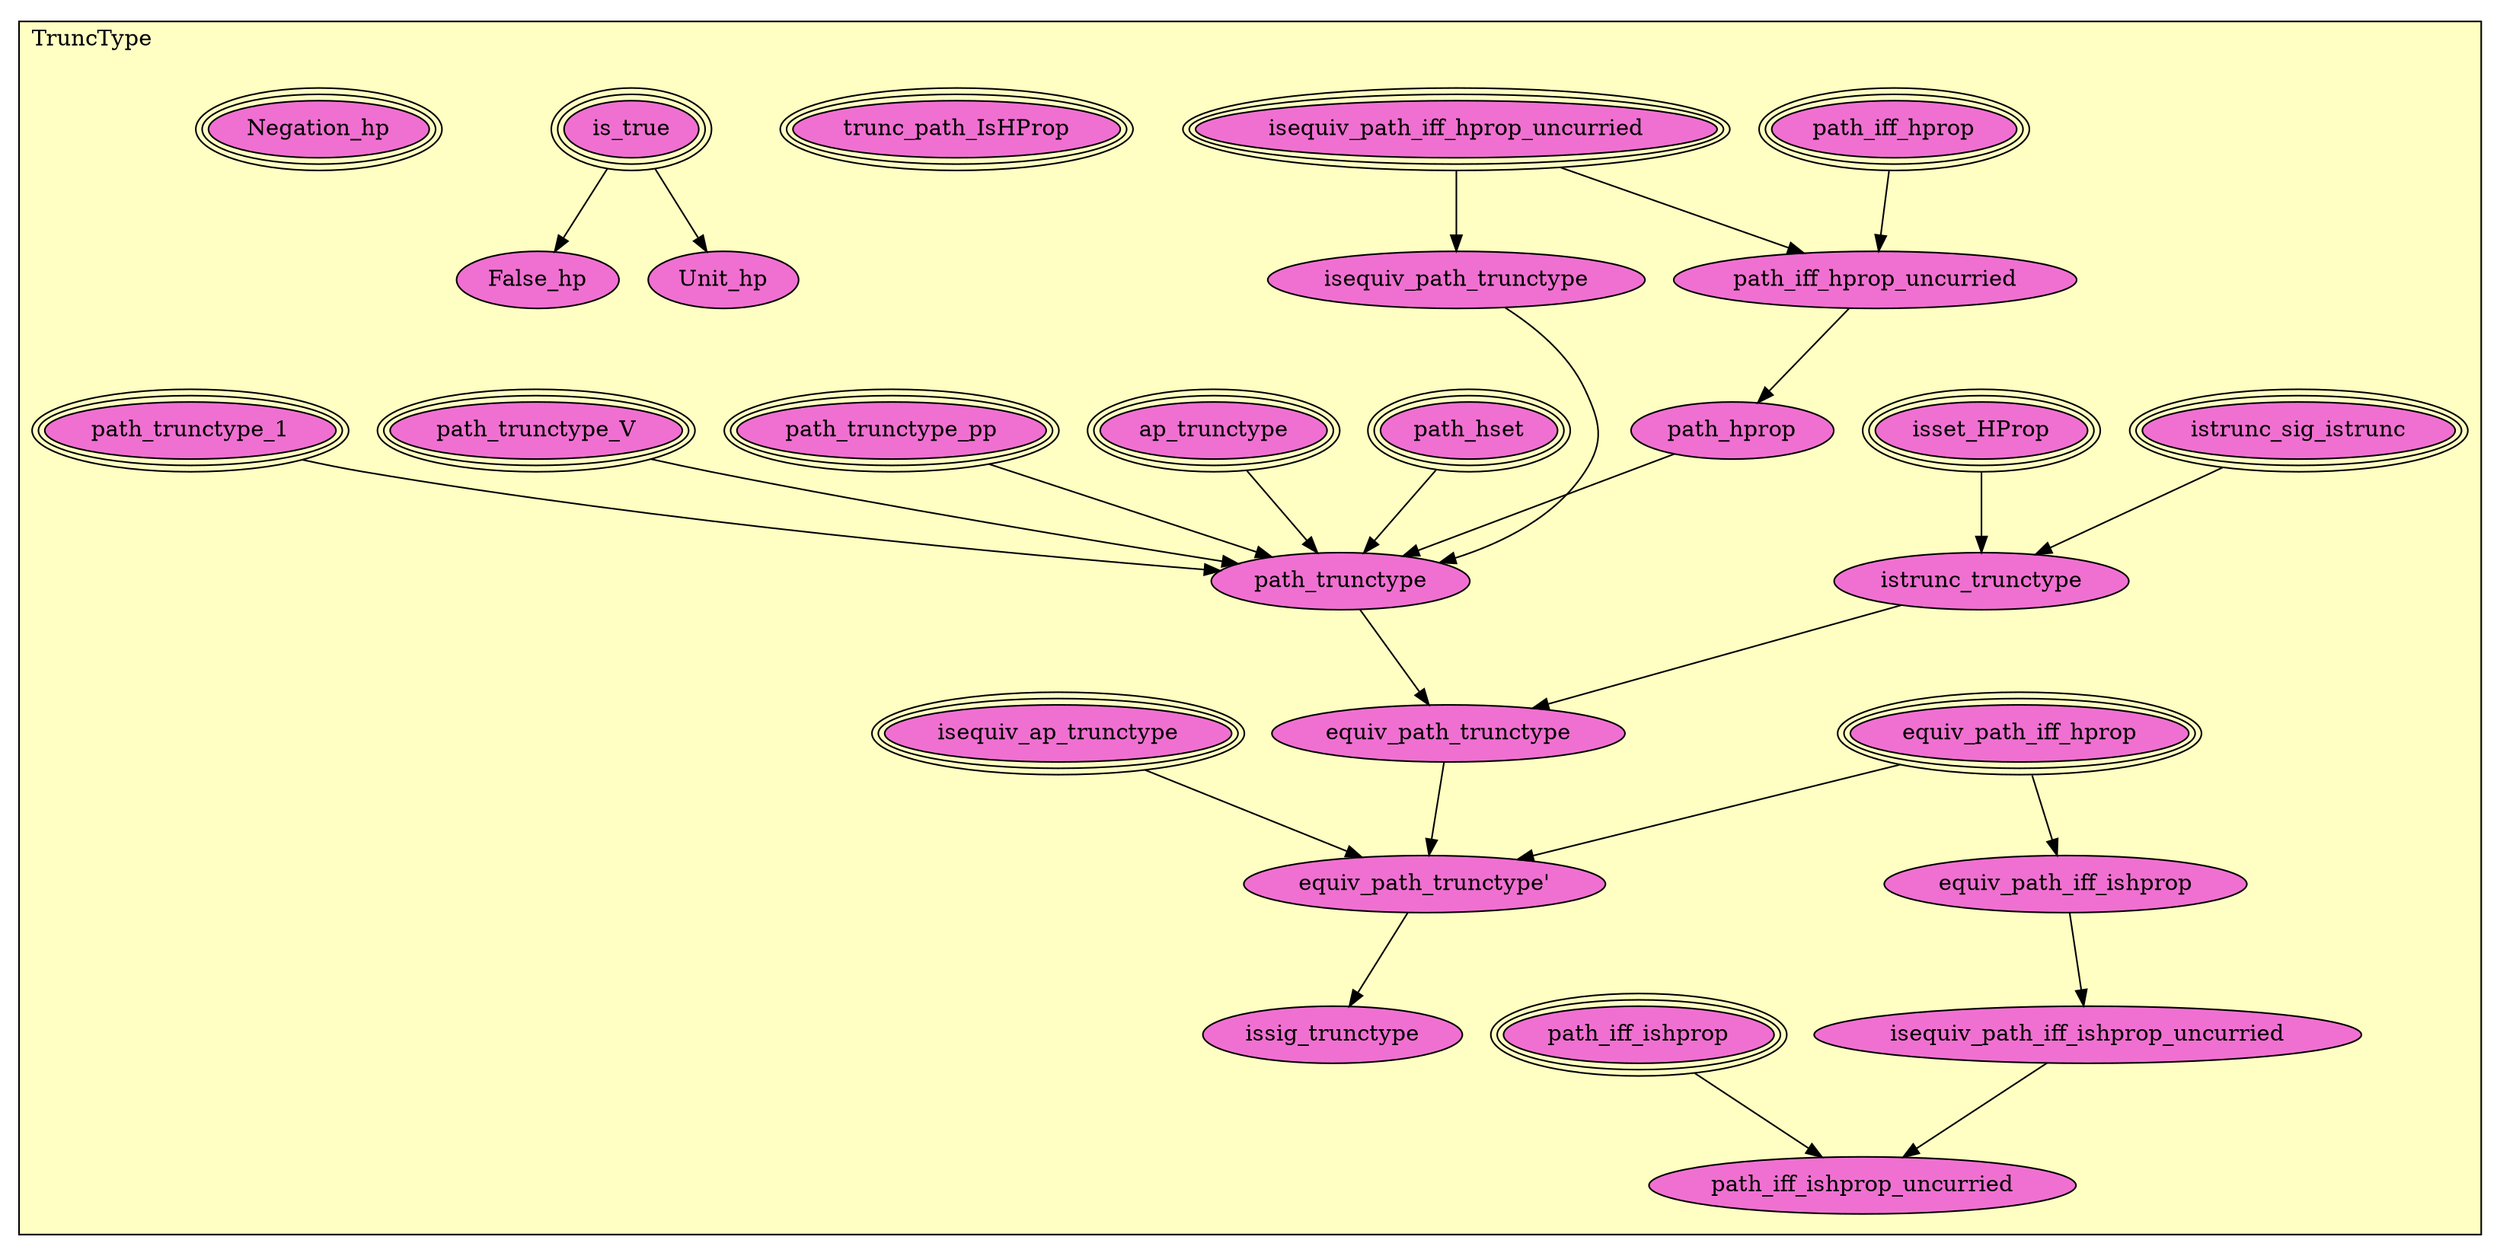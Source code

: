 digraph HoTT_TruncType {
  graph [ratio=0.5]
  node [style=filled]
TruncType_equiv_path_iff_hprop [label="equiv_path_iff_hprop", URL=<TruncType.html#equiv_path_iff_hprop>, peripheries=3, fillcolor="#F070D1"] ;
TruncType_equiv_path_iff_ishprop [label="equiv_path_iff_ishprop", URL=<TruncType.html#equiv_path_iff_ishprop>, fillcolor="#F070D1"] ;
TruncType_path_iff_hprop [label="path_iff_hprop", URL=<TruncType.html#path_iff_hprop>, peripheries=3, fillcolor="#F070D1"] ;
TruncType_path_iff_ishprop [label="path_iff_ishprop", URL=<TruncType.html#path_iff_ishprop>, peripheries=3, fillcolor="#F070D1"] ;
TruncType_isequiv_path_iff_hprop_uncurried [label="isequiv_path_iff_hprop_uncurried", URL=<TruncType.html#isequiv_path_iff_hprop_uncurried>, peripheries=3, fillcolor="#F070D1"] ;
TruncType_isequiv_path_iff_ishprop_uncurried [label="isequiv_path_iff_ishprop_uncurried", URL=<TruncType.html#isequiv_path_iff_ishprop_uncurried>, fillcolor="#F070D1"] ;
TruncType_path_iff_hprop_uncurried [label="path_iff_hprop_uncurried", URL=<TruncType.html#path_iff_hprop_uncurried>, fillcolor="#F070D1"] ;
TruncType_path_iff_ishprop_uncurried [label="path_iff_ishprop_uncurried", URL=<TruncType.html#path_iff_ishprop_uncurried>, fillcolor="#F070D1"] ;
TruncType_trunc_path_IsHProp [label="trunc_path_IsHProp", URL=<TruncType.html#trunc_path_IsHProp>, peripheries=3, fillcolor="#F070D1"] ;
TruncType_is_true [label="is_true", URL=<TruncType.html#is_true>, peripheries=3, fillcolor="#F070D1"] ;
TruncType_Negation_hp [label="Negation_hp", URL=<TruncType.html#Negation_hp>, peripheries=3, fillcolor="#F070D1"] ;
TruncType_False_hp [label="False_hp", URL=<TruncType.html#False_hp>, fillcolor="#F070D1"] ;
TruncType_Unit_hp [label="Unit_hp", URL=<TruncType.html#Unit_hp>, fillcolor="#F070D1"] ;
TruncType_istrunc_sig_istrunc [label="istrunc_sig_istrunc", URL=<TruncType.html#istrunc_sig_istrunc>, peripheries=3, fillcolor="#F070D1"] ;
TruncType_isset_HProp [label="isset_HProp", URL=<TruncType.html#isset_HProp>, peripheries=3, fillcolor="#F070D1"] ;
TruncType_istrunc_trunctype [label="istrunc_trunctype", URL=<TruncType.html#istrunc_trunctype>, fillcolor="#F070D1"] ;
TruncType_path_hprop [label="path_hprop", URL=<TruncType.html#path_hprop>, fillcolor="#F070D1"] ;
TruncType_path_hset [label="path_hset", URL=<TruncType.html#path_hset>, peripheries=3, fillcolor="#F070D1"] ;
TruncType_ap_trunctype [label="ap_trunctype", URL=<TruncType.html#ap_trunctype>, peripheries=3, fillcolor="#F070D1"] ;
TruncType_path_trunctype_pp [label="path_trunctype_pp", URL=<TruncType.html#path_trunctype_pp>, peripheries=3, fillcolor="#F070D1"] ;
TruncType_path_trunctype_V [label="path_trunctype_V", URL=<TruncType.html#path_trunctype_V>, peripheries=3, fillcolor="#F070D1"] ;
TruncType_path_trunctype_1 [label="path_trunctype_1", URL=<TruncType.html#path_trunctype_1>, peripheries=3, fillcolor="#F070D1"] ;
TruncType_isequiv_path_trunctype [label="isequiv_path_trunctype", URL=<TruncType.html#isequiv_path_trunctype>, fillcolor="#F070D1"] ;
TruncType_path_trunctype [label="path_trunctype", URL=<TruncType.html#path_trunctype>, fillcolor="#F070D1"] ;
TruncType_equiv_path_trunctype [label="equiv_path_trunctype", URL=<TruncType.html#equiv_path_trunctype>, fillcolor="#F070D1"] ;
TruncType_isequiv_ap_trunctype [label="isequiv_ap_trunctype", URL=<TruncType.html#isequiv_ap_trunctype>, peripheries=3, fillcolor="#F070D1"] ;
TruncType_equiv_path_trunctype_ [label="equiv_path_trunctype'", URL=<TruncType.html#equiv_path_trunctype'>, fillcolor="#F070D1"] ;
TruncType_issig_trunctype [label="issig_trunctype", URL=<TruncType.html#issig_trunctype>, fillcolor="#F070D1"] ;
  TruncType_equiv_path_iff_hprop -> TruncType_equiv_path_iff_ishprop [] ;
  TruncType_equiv_path_iff_hprop -> TruncType_equiv_path_trunctype_ [] ;
  TruncType_equiv_path_iff_ishprop -> TruncType_isequiv_path_iff_ishprop_uncurried [] ;
  TruncType_path_iff_hprop -> TruncType_path_iff_hprop_uncurried [] ;
  TruncType_path_iff_ishprop -> TruncType_path_iff_ishprop_uncurried [] ;
  TruncType_isequiv_path_iff_hprop_uncurried -> TruncType_path_iff_hprop_uncurried [] ;
  TruncType_isequiv_path_iff_hprop_uncurried -> TruncType_isequiv_path_trunctype [] ;
  TruncType_isequiv_path_iff_ishprop_uncurried -> TruncType_path_iff_ishprop_uncurried [] ;
  TruncType_path_iff_hprop_uncurried -> TruncType_path_hprop [] ;
  TruncType_is_true -> TruncType_False_hp [] ;
  TruncType_is_true -> TruncType_Unit_hp [] ;
  TruncType_istrunc_sig_istrunc -> TruncType_istrunc_trunctype [] ;
  TruncType_isset_HProp -> TruncType_istrunc_trunctype [] ;
  TruncType_istrunc_trunctype -> TruncType_equiv_path_trunctype [] ;
  TruncType_path_hprop -> TruncType_path_trunctype [] ;
  TruncType_path_hset -> TruncType_path_trunctype [] ;
  TruncType_ap_trunctype -> TruncType_path_trunctype [] ;
  TruncType_path_trunctype_pp -> TruncType_path_trunctype [] ;
  TruncType_path_trunctype_V -> TruncType_path_trunctype [] ;
  TruncType_path_trunctype_1 -> TruncType_path_trunctype [] ;
  TruncType_isequiv_path_trunctype -> TruncType_path_trunctype [] ;
  TruncType_path_trunctype -> TruncType_equiv_path_trunctype [] ;
  TruncType_equiv_path_trunctype -> TruncType_equiv_path_trunctype_ [] ;
  TruncType_isequiv_ap_trunctype -> TruncType_equiv_path_trunctype_ [] ;
  TruncType_equiv_path_trunctype_ -> TruncType_issig_trunctype [] ;
subgraph cluster_TruncType { label="TruncType"; fillcolor="#FFFFC3"; labeljust=l; style=filled 
TruncType_issig_trunctype; TruncType_equiv_path_trunctype_; TruncType_isequiv_ap_trunctype; TruncType_equiv_path_trunctype; TruncType_path_trunctype; TruncType_isequiv_path_trunctype; TruncType_path_trunctype_1; TruncType_path_trunctype_V; TruncType_path_trunctype_pp; TruncType_ap_trunctype; TruncType_path_hset; TruncType_path_hprop; TruncType_istrunc_trunctype; TruncType_isset_HProp; TruncType_istrunc_sig_istrunc; TruncType_Unit_hp; TruncType_False_hp; TruncType_Negation_hp; TruncType_is_true; TruncType_trunc_path_IsHProp; TruncType_path_iff_ishprop_uncurried; TruncType_path_iff_hprop_uncurried; TruncType_isequiv_path_iff_ishprop_uncurried; TruncType_isequiv_path_iff_hprop_uncurried; TruncType_path_iff_ishprop; TruncType_path_iff_hprop; TruncType_equiv_path_iff_ishprop; TruncType_equiv_path_iff_hprop; };
} /* END */
